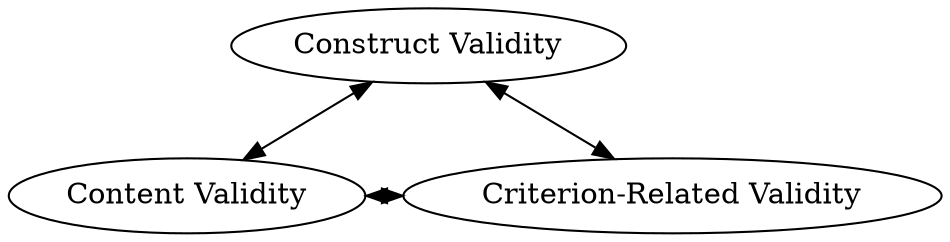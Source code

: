 digraph G {
sep="+25,25";
CO -> CR [dir = both];
CE -> CR [dir = both];
CE -> CO [dir = both];

CE[label="Content Validity"]
CO[label="Construct Validity"]
CR[label="Criterion-Related Validity"]


{rank = same; CE; CR}

/* Forces bias to the bottom of the figure */
{rank = max;}
}
